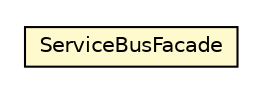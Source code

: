 #!/usr/local/bin/dot
#
# Class diagram 
# Generated by UMLGraph version R5_6-24-gf6e263 (http://www.umlgraph.org/)
#

digraph G {
	edge [fontname="Helvetica",fontsize=10,labelfontname="Helvetica",labelfontsize=10];
	node [fontname="Helvetica",fontsize=10,shape=plaintext];
	nodesep=0.25;
	ranksep=0.5;
	// org.universAAL.middleware.service.ServiceBusFacade
	c325197 [label=<<table title="org.universAAL.middleware.service.ServiceBusFacade" border="0" cellborder="1" cellspacing="0" cellpadding="2" port="p" bgcolor="lemonChiffon" href="./ServiceBusFacade.html">
		<tr><td><table border="0" cellspacing="0" cellpadding="1">
<tr><td align="center" balign="center"> ServiceBusFacade </td></tr>
		</table></td></tr>
		</table>>, URL="./ServiceBusFacade.html", fontname="Helvetica", fontcolor="black", fontsize=10.0];
}

